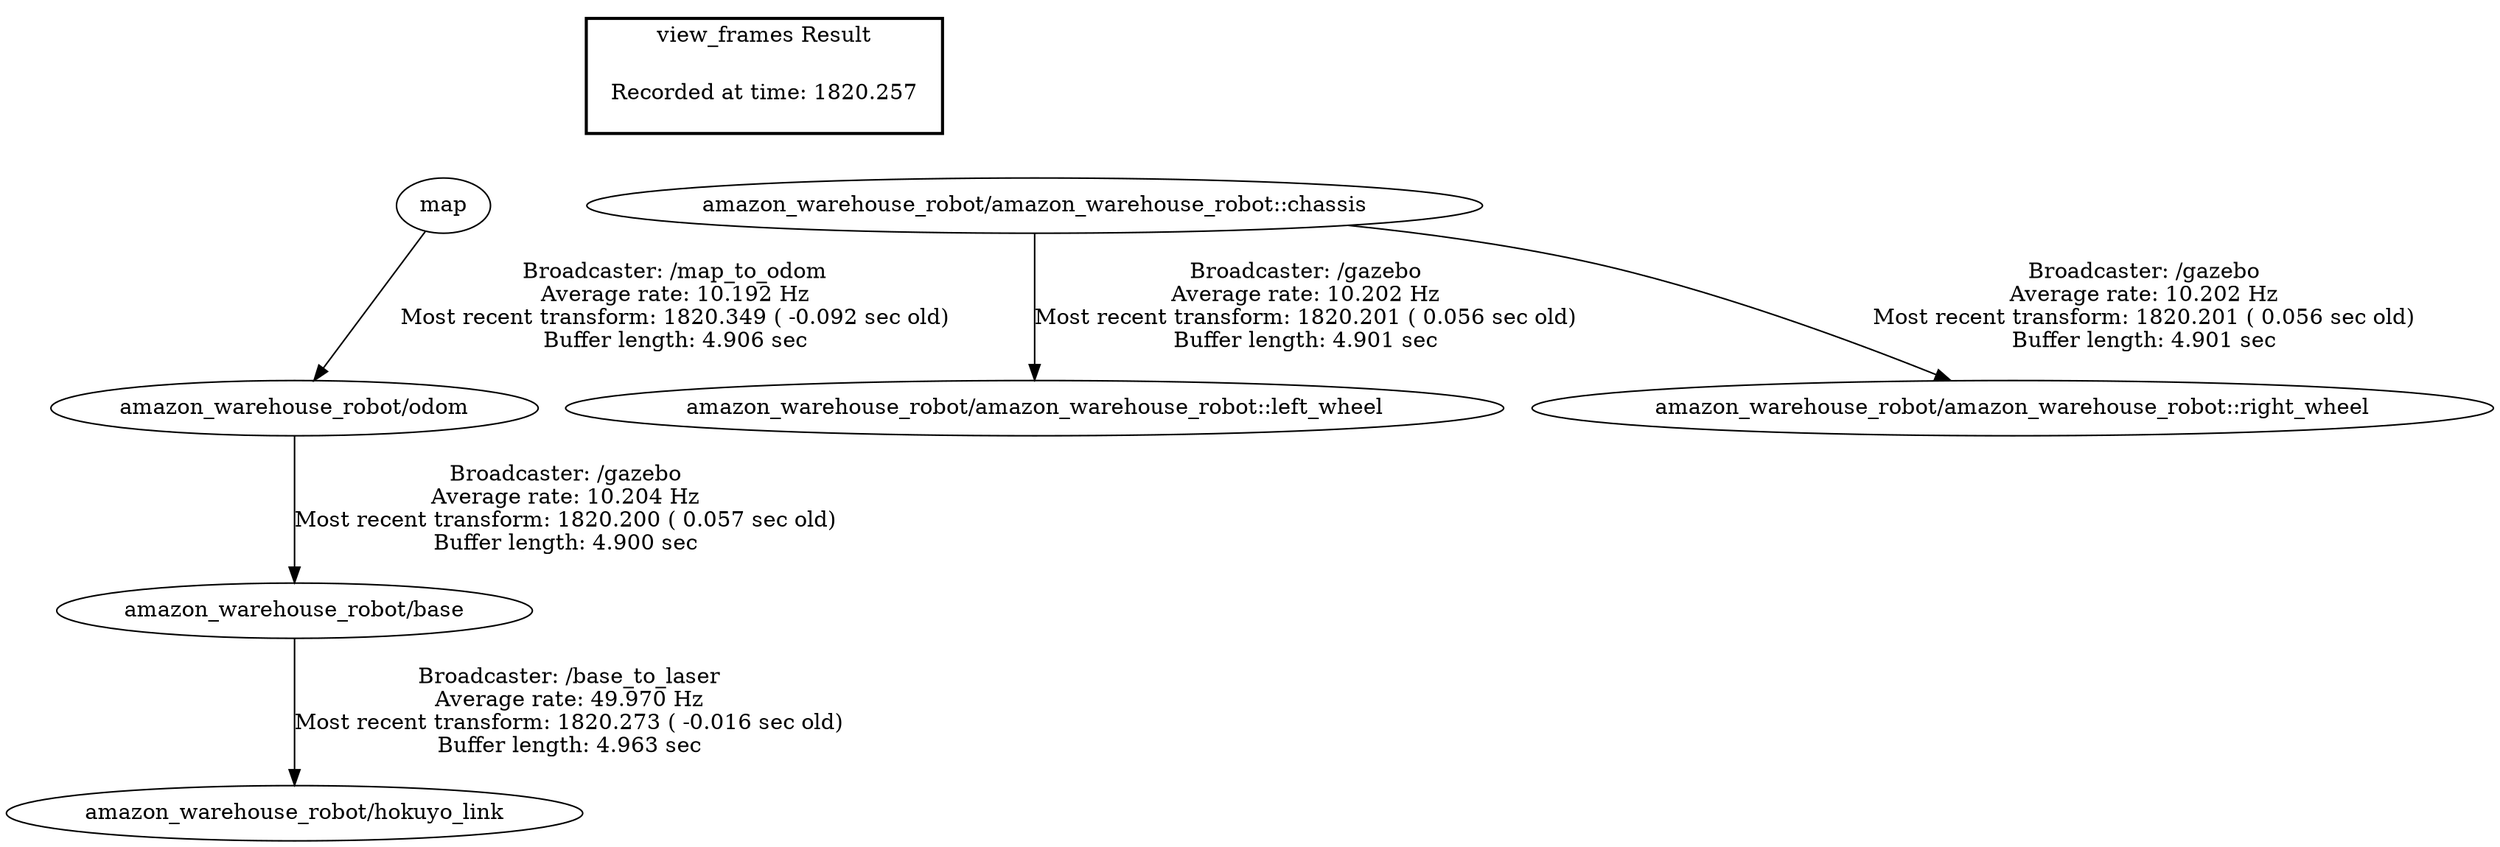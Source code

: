 digraph G {
"amazon_warehouse_robot/base" -> "amazon_warehouse_robot/hokuyo_link"[label="Broadcaster: /base_to_laser\nAverage rate: 49.970 Hz\nMost recent transform: 1820.273 ( -0.016 sec old)\nBuffer length: 4.963 sec\n"];
"amazon_warehouse_robot/odom" -> "amazon_warehouse_robot/base"[label="Broadcaster: /gazebo\nAverage rate: 10.204 Hz\nMost recent transform: 1820.200 ( 0.057 sec old)\nBuffer length: 4.900 sec\n"];
"map" -> "amazon_warehouse_robot/odom"[label="Broadcaster: /map_to_odom\nAverage rate: 10.192 Hz\nMost recent transform: 1820.349 ( -0.092 sec old)\nBuffer length: 4.906 sec\n"];
"amazon_warehouse_robot/amazon_warehouse_robot::chassis" -> "amazon_warehouse_robot/amazon_warehouse_robot::left_wheel"[label="Broadcaster: /gazebo\nAverage rate: 10.202 Hz\nMost recent transform: 1820.201 ( 0.056 sec old)\nBuffer length: 4.901 sec\n"];
"amazon_warehouse_robot/amazon_warehouse_robot::chassis" -> "amazon_warehouse_robot/amazon_warehouse_robot::right_wheel"[label="Broadcaster: /gazebo\nAverage rate: 10.202 Hz\nMost recent transform: 1820.201 ( 0.056 sec old)\nBuffer length: 4.901 sec\n"];
edge [style=invis];
 subgraph cluster_legend { style=bold; color=black; label ="view_frames Result";
"Recorded at time: 1820.257"[ shape=plaintext ] ;
 }->"amazon_warehouse_robot/amazon_warehouse_robot::chassis";
edge [style=invis];
 subgraph cluster_legend { style=bold; color=black; label ="view_frames Result";
"Recorded at time: 1820.257"[ shape=plaintext ] ;
 }->"map";
}